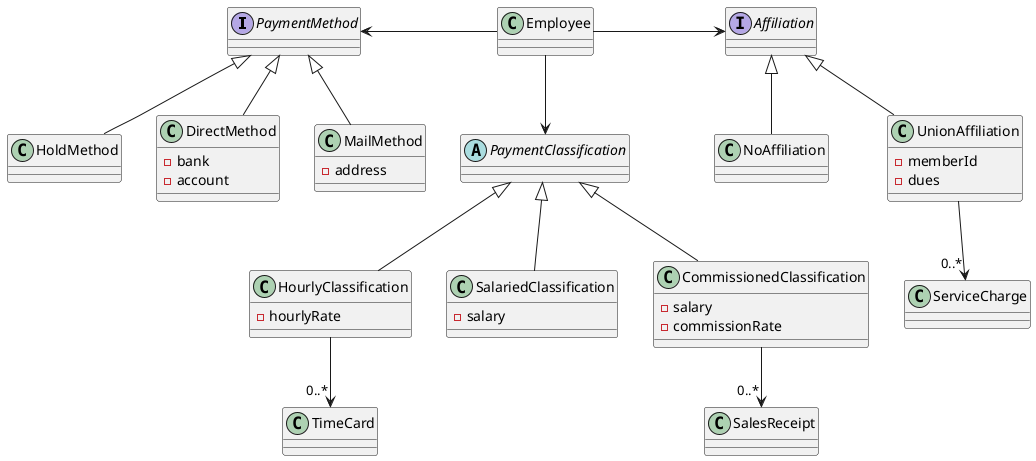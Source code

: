 @startuml main
' 支付方式
interface PaymentMethod
class HoldMethod
class DirectMethod {
    - bank
    - account
}
class MailMethod {
    - address
}
PaymentMethod <|-- HoldMethod
PaymentMethod <|-- DirectMethod
PaymentMethod <|-- MailMethod

' 薪水類別
abstract class PaymentClassification
class HourlyClassification {
    - hourlyRate
}
class SalariedClassification {
    - salary
}
class CommissionedClassification {
    - salary
    - commissionRate
}
class TimeCard
class SalesReceipt
PaymentClassification <|-- HourlyClassification
PaymentClassification <|-- SalariedClassification
PaymentClassification <|-- CommissionedClassification
HourlyClassification --> "0..*" TimeCard
CommissionedClassification --> "0..*" SalesReceipt

' 工會類別
interface Affiliation
class NoAffiliation
class UnionAffiliation {
    - memberId
    - dues
}
class ServiceCharge
UnionAffiliation --> "0..*" ServiceCharge
Affiliation <|-- NoAffiliation
Affiliation <|-- UnionAffiliation

' 主要的類別
class Employee
Employee -down-> PaymentClassification
Employee -left-> PaymentMethod
Employee -right-> Affiliation
@enduml